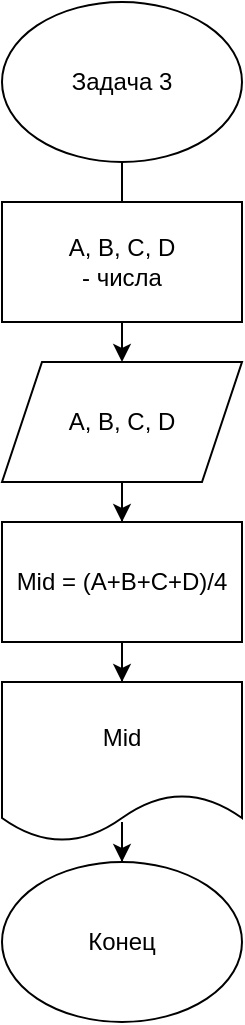 <mxfile version="20.5.1" type="device" pages="8"><diagram id="MsgnChxCQ5dXylJCQR_6" name="Страница 1"><mxGraphModel dx="1374" dy="765" grid="1" gridSize="10" guides="1" tooltips="1" connect="1" arrows="1" fold="1" page="1" pageScale="1" pageWidth="827" pageHeight="1169" math="0" shadow="0"><root><mxCell id="0"/><mxCell id="1" parent="0"/><mxCell id="5E2jA87pW8ZObp-OTfjU-9" value="" style="edgeStyle=orthogonalEdgeStyle;rounded=0;orthogonalLoop=1;jettySize=auto;html=1;" parent="1" source="5E2jA87pW8ZObp-OTfjU-3" target="5E2jA87pW8ZObp-OTfjU-5" edge="1"><mxGeometry relative="1" as="geometry"/></mxCell><mxCell id="5E2jA87pW8ZObp-OTfjU-3" value="Задача 3" style="ellipse;whiteSpace=wrap;html=1;" parent="1" vertex="1"><mxGeometry x="294" y="100" width="120" height="80" as="geometry"/></mxCell><mxCell id="5E2jA87pW8ZObp-OTfjU-4" value="A, B, C, D&lt;br&gt;- числа" style="rounded=0;whiteSpace=wrap;html=1;" parent="1" vertex="1"><mxGeometry x="294" y="200" width="120" height="60" as="geometry"/></mxCell><mxCell id="5E2jA87pW8ZObp-OTfjU-10" value="" style="edgeStyle=orthogonalEdgeStyle;rounded=0;orthogonalLoop=1;jettySize=auto;html=1;" parent="1" source="5E2jA87pW8ZObp-OTfjU-5" target="5E2jA87pW8ZObp-OTfjU-6" edge="1"><mxGeometry relative="1" as="geometry"/></mxCell><mxCell id="5E2jA87pW8ZObp-OTfjU-5" value="A, B, C, D" style="shape=parallelogram;perimeter=parallelogramPerimeter;whiteSpace=wrap;html=1;fixedSize=1;" parent="1" vertex="1"><mxGeometry x="294" y="280" width="120" height="60" as="geometry"/></mxCell><mxCell id="5E2jA87pW8ZObp-OTfjU-12" value="" style="edgeStyle=orthogonalEdgeStyle;rounded=0;orthogonalLoop=1;jettySize=auto;html=1;" parent="1" source="5E2jA87pW8ZObp-OTfjU-6" target="5E2jA87pW8ZObp-OTfjU-11" edge="1"><mxGeometry relative="1" as="geometry"/></mxCell><mxCell id="5E2jA87pW8ZObp-OTfjU-6" value="Mid = (A+B+C+D)/4" style="rounded=0;whiteSpace=wrap;html=1;" parent="1" vertex="1"><mxGeometry x="294" y="360" width="120" height="60" as="geometry"/></mxCell><mxCell id="5E2jA87pW8ZObp-OTfjU-26" value="" style="edgeStyle=orthogonalEdgeStyle;rounded=0;orthogonalLoop=1;jettySize=auto;html=1;" parent="1" source="5E2jA87pW8ZObp-OTfjU-11" target="5E2jA87pW8ZObp-OTfjU-25" edge="1"><mxGeometry relative="1" as="geometry"/></mxCell><mxCell id="5E2jA87pW8ZObp-OTfjU-11" value="Mid" style="shape=document;whiteSpace=wrap;html=1;boundedLbl=1;" parent="1" vertex="1"><mxGeometry x="294" y="440" width="120" height="80" as="geometry"/></mxCell><mxCell id="5E2jA87pW8ZObp-OTfjU-25" value="Конец" style="ellipse;whiteSpace=wrap;html=1;" parent="1" vertex="1"><mxGeometry x="294" y="530" width="120" height="80" as="geometry"/></mxCell></root></mxGraphModel></diagram><diagram id="KVzmbkotAfU1tYV6eFAp" name="Страница 2"><mxGraphModel dx="1374" dy="765" grid="1" gridSize="10" guides="1" tooltips="1" connect="1" arrows="1" fold="1" page="1" pageScale="1" pageWidth="827" pageHeight="1169" math="0" shadow="0"><root><mxCell id="0"/><mxCell id="1" parent="0"/><mxCell id="TojnYa-wF3yiAxU-JCVQ-1" value="" style="edgeStyle=orthogonalEdgeStyle;rounded=0;orthogonalLoop=1;jettySize=auto;html=1;" parent="1" source="TojnYa-wF3yiAxU-JCVQ-2" target="TojnYa-wF3yiAxU-JCVQ-5" edge="1"><mxGeometry relative="1" as="geometry"/></mxCell><mxCell id="TojnYa-wF3yiAxU-JCVQ-2" value="Задача 6" style="ellipse;whiteSpace=wrap;html=1;" parent="1" vertex="1"><mxGeometry x="280" y="80" width="120" height="80" as="geometry"/></mxCell><mxCell id="TojnYa-wF3yiAxU-JCVQ-3" value="N&lt;br&gt;Fac = 1&lt;br&gt;Index = 1" style="rounded=0;whiteSpace=wrap;html=1;" parent="1" vertex="1"><mxGeometry x="280" y="180" width="120" height="60" as="geometry"/></mxCell><mxCell id="TojnYa-wF3yiAxU-JCVQ-4" value="" style="edgeStyle=orthogonalEdgeStyle;rounded=0;orthogonalLoop=1;jettySize=auto;html=1;" parent="1" source="TojnYa-wF3yiAxU-JCVQ-5" edge="1"><mxGeometry relative="1" as="geometry"><mxPoint x="340.034" y="340" as="targetPoint"/></mxGeometry></mxCell><mxCell id="TojnYa-wF3yiAxU-JCVQ-5" value="N" style="shape=parallelogram;perimeter=parallelogramPerimeter;whiteSpace=wrap;html=1;fixedSize=1;" parent="1" vertex="1"><mxGeometry x="280" y="260" width="120" height="60" as="geometry"/></mxCell><mxCell id="TojnYa-wF3yiAxU-JCVQ-6" value="Нет" style="edgeStyle=orthogonalEdgeStyle;rounded=0;orthogonalLoop=1;jettySize=auto;html=1;" parent="1" source="TojnYa-wF3yiAxU-JCVQ-7" target="TojnYa-wF3yiAxU-JCVQ-9" edge="1"><mxGeometry relative="1" as="geometry"/></mxCell><mxCell id="9dFw8brfBTz9yMON2oyR-1" value="Да" style="edgeStyle=orthogonalEdgeStyle;rounded=0;orthogonalLoop=1;jettySize=auto;html=1;" parent="1" source="TojnYa-wF3yiAxU-JCVQ-7" target="TojnYa-wF3yiAxU-JCVQ-11" edge="1"><mxGeometry relative="1" as="geometry"/></mxCell><mxCell id="TojnYa-wF3yiAxU-JCVQ-7" value="Index &amp;lt;= N" style="rhombus;whiteSpace=wrap;html=1;fillColor=#f8cecc;strokeColor=#b85450;" parent="1" vertex="1"><mxGeometry x="300" y="340" width="80" height="80" as="geometry"/></mxCell><mxCell id="TojnYa-wF3yiAxU-JCVQ-8" value="" style="edgeStyle=orthogonalEdgeStyle;rounded=0;orthogonalLoop=1;jettySize=auto;html=1;" parent="1" source="TojnYa-wF3yiAxU-JCVQ-9" target="TojnYa-wF3yiAxU-JCVQ-10" edge="1"><mxGeometry relative="1" as="geometry"/></mxCell><mxCell id="TojnYa-wF3yiAxU-JCVQ-9" value="Fac" style="shape=document;whiteSpace=wrap;html=1;boundedLbl=1;" parent="1" vertex="1"><mxGeometry x="436" y="340" width="120" height="80" as="geometry"/></mxCell><mxCell id="TojnYa-wF3yiAxU-JCVQ-10" value="Конец" style="ellipse;whiteSpace=wrap;html=1;" parent="1" vertex="1"><mxGeometry x="596" y="340" width="120" height="80" as="geometry"/></mxCell><mxCell id="9dFw8brfBTz9yMON2oyR-3" style="edgeStyle=orthogonalEdgeStyle;rounded=0;orthogonalLoop=1;jettySize=auto;html=1;entryX=0;entryY=0.5;entryDx=0;entryDy=0;" parent="1" source="TojnYa-wF3yiAxU-JCVQ-11" target="TojnYa-wF3yiAxU-JCVQ-7" edge="1"><mxGeometry relative="1" as="geometry"><mxPoint x="250" y="380" as="targetPoint"/><Array as="points"><mxPoint x="250" y="490"/><mxPoint x="250" y="380"/></Array></mxGeometry></mxCell><mxCell id="TojnYa-wF3yiAxU-JCVQ-11" value="Fac = Fac * Index&lt;br&gt;Index = Index + 1" style="rounded=0;whiteSpace=wrap;html=1;" parent="1" vertex="1"><mxGeometry x="280" y="460" width="120" height="60" as="geometry"/></mxCell></root></mxGraphModel></diagram><diagram id="i_5yX82uuJwyScUHKM8v" name="Страница 3"><mxGraphModel dx="1374" dy="765" grid="1" gridSize="10" guides="1" tooltips="1" connect="1" arrows="1" fold="1" page="1" pageScale="1" pageWidth="827" pageHeight="1169" math="0" shadow="0"><root><mxCell id="0"/><mxCell id="1" parent="0"/><mxCell id="xg6L2pJo9_1NJ_uxMxMC-26" value="" style="edgeStyle=orthogonalEdgeStyle;rounded=0;orthogonalLoop=1;jettySize=auto;html=1;" parent="1" source="xg6L2pJo9_1NJ_uxMxMC-27" edge="1"><mxGeometry relative="1" as="geometry"><mxPoint x="210" y="110" as="targetPoint"/></mxGeometry></mxCell><mxCell id="xg6L2pJo9_1NJ_uxMxMC-27" value="Задача 1" style="ellipse;whiteSpace=wrap;html=1;" parent="1" vertex="1"><mxGeometry x="150" y="10" width="120" height="80" as="geometry"/></mxCell><mxCell id="xg6L2pJo9_1NJ_uxMxMC-32" value="" style="edgeStyle=orthogonalEdgeStyle;rounded=0;orthogonalLoop=1;jettySize=auto;html=1;" parent="1" source="xg6L2pJo9_1NJ_uxMxMC-33" edge="1"><mxGeometry relative="1" as="geometry"><mxPoint x="210" y="210" as="targetPoint"/></mxGeometry></mxCell><mxCell id="xg6L2pJo9_1NJ_uxMxMC-33" value="N = 16&lt;br&gt;A[N] - массив&lt;br&gt;i = 0&lt;br&gt;min = 0&lt;br&gt;max = 0" style="rounded=0;whiteSpace=wrap;html=1;" parent="1" vertex="1"><mxGeometry x="150" y="110" width="120" height="80" as="geometry"/></mxCell><mxCell id="xg6L2pJo9_1NJ_uxMxMC-36" value="Да" style="edgeStyle=orthogonalEdgeStyle;rounded=0;orthogonalLoop=1;jettySize=auto;html=1;" parent="1" source="xg6L2pJo9_1NJ_uxMxMC-38" target="xg6L2pJo9_1NJ_uxMxMC-40" edge="1"><mxGeometry relative="1" as="geometry"><mxPoint x="210" y="320" as="targetPoint"/></mxGeometry></mxCell><mxCell id="xg6L2pJo9_1NJ_uxMxMC-37" value="Нет" style="edgeStyle=orthogonalEdgeStyle;rounded=0;orthogonalLoop=1;jettySize=auto;html=1;" parent="1" source="xg6L2pJo9_1NJ_uxMxMC-38" edge="1"><mxGeometry x="-0.167" relative="1" as="geometry"><mxPoint x="370" y="250" as="targetPoint"/><Array as="points"><mxPoint x="300" y="250"/><mxPoint x="300" y="250"/></Array><mxPoint as="offset"/></mxGeometry></mxCell><mxCell id="xg6L2pJo9_1NJ_uxMxMC-38" value="i &amp;lt; N" style="rhombus;whiteSpace=wrap;html=1;fillColor=#f8cecc;strokeColor=#b85450;" parent="1" vertex="1"><mxGeometry x="170" y="210" width="80" height="80" as="geometry"/></mxCell><mxCell id="xg6L2pJo9_1NJ_uxMxMC-39" style="edgeStyle=orthogonalEdgeStyle;rounded=0;orthogonalLoop=1;jettySize=auto;html=1;" parent="1" source="xg6L2pJo9_1NJ_uxMxMC-40" target="xg6L2pJo9_1NJ_uxMxMC-42" edge="1"><mxGeometry relative="1" as="geometry"><mxPoint x="210" y="390.0" as="targetPoint"/></mxGeometry></mxCell><mxCell id="xg6L2pJo9_1NJ_uxMxMC-40" value="A[i]" style="shape=parallelogram;perimeter=parallelogramPerimeter;whiteSpace=wrap;html=1;fixedSize=1;" parent="1" vertex="1"><mxGeometry x="150" y="320" width="120" height="60" as="geometry"/></mxCell><mxCell id="xg6L2pJo9_1NJ_uxMxMC-41" style="edgeStyle=orthogonalEdgeStyle;rounded=0;orthogonalLoop=1;jettySize=auto;html=1;entryX=0;entryY=0.5;entryDx=0;entryDy=0;exitX=0;exitY=0.5;exitDx=0;exitDy=0;" parent="1" source="xg6L2pJo9_1NJ_uxMxMC-42" target="xg6L2pJo9_1NJ_uxMxMC-38" edge="1"><mxGeometry relative="1" as="geometry"><Array as="points"><mxPoint x="120" y="440"/><mxPoint x="120" y="250"/></Array></mxGeometry></mxCell><mxCell id="xg6L2pJo9_1NJ_uxMxMC-42" value="i += 1" style="rounded=0;whiteSpace=wrap;html=1;" parent="1" vertex="1"><mxGeometry x="150" y="410.0" width="120" height="60" as="geometry"/></mxCell><mxCell id="xg6L2pJo9_1NJ_uxMxMC-43" style="edgeStyle=orthogonalEdgeStyle;rounded=0;orthogonalLoop=1;jettySize=auto;html=1;" parent="1" source="xg6L2pJo9_1NJ_uxMxMC-44" target="xg6L2pJo9_1NJ_uxMxMC-47" edge="1"><mxGeometry relative="1" as="geometry"><mxPoint x="410" y="320" as="targetPoint"/></mxGeometry></mxCell><mxCell id="xg6L2pJo9_1NJ_uxMxMC-44" value="i = 1" style="rounded=0;whiteSpace=wrap;html=1;" parent="1" vertex="1"><mxGeometry x="350" y="220" width="120" height="60" as="geometry"/></mxCell><mxCell id="xg6L2pJo9_1NJ_uxMxMC-45" value="Да" style="edgeStyle=orthogonalEdgeStyle;rounded=0;orthogonalLoop=1;jettySize=auto;html=1;" parent="1" source="xg6L2pJo9_1NJ_uxMxMC-47" target="xg6L2pJo9_1NJ_uxMxMC-50" edge="1"><mxGeometry relative="1" as="geometry"><mxPoint x="410" y="430" as="targetPoint"/></mxGeometry></mxCell><mxCell id="xg6L2pJo9_1NJ_uxMxMC-46" value="Нет" style="edgeStyle=orthogonalEdgeStyle;rounded=0;orthogonalLoop=1;jettySize=auto;html=1;" parent="1" source="xg6L2pJo9_1NJ_uxMxMC-47" target="xg6L2pJo9_1NJ_uxMxMC-56" edge="1"><mxGeometry relative="1" as="geometry"><mxPoint x="530" y="360" as="targetPoint"/></mxGeometry></mxCell><mxCell id="xg6L2pJo9_1NJ_uxMxMC-47" value="i &amp;lt; N" style="rhombus;whiteSpace=wrap;html=1;fillColor=#f8cecc;strokeColor=#b85450;" parent="1" vertex="1"><mxGeometry x="370" y="320" width="80" height="80" as="geometry"/></mxCell><mxCell id="xg6L2pJo9_1NJ_uxMxMC-48" value="Да" style="edgeStyle=orthogonalEdgeStyle;rounded=0;orthogonalLoop=1;jettySize=auto;html=1;" parent="1" source="xg6L2pJo9_1NJ_uxMxMC-50" target="xg6L2pJo9_1NJ_uxMxMC-52" edge="1"><mxGeometry relative="1" as="geometry"><mxPoint x="410" y="540" as="targetPoint"/></mxGeometry></mxCell><mxCell id="xg6L2pJo9_1NJ_uxMxMC-61" value="Нет" style="edgeStyle=orthogonalEdgeStyle;rounded=0;orthogonalLoop=1;jettySize=auto;html=1;" parent="1" source="xg6L2pJo9_1NJ_uxMxMC-50" target="xg6L2pJo9_1NJ_uxMxMC-60" edge="1"><mxGeometry relative="1" as="geometry"/></mxCell><mxCell id="xg6L2pJo9_1NJ_uxMxMC-50" value="A[i] &amp;gt; A[max]" style="rhombus;whiteSpace=wrap;html=1;fillColor=#d5e8d4;strokeColor=#82b366;" parent="1" vertex="1"><mxGeometry x="370" y="430" width="80" height="80" as="geometry"/></mxCell><mxCell id="xg6L2pJo9_1NJ_uxMxMC-51" style="edgeStyle=orthogonalEdgeStyle;rounded=0;orthogonalLoop=1;jettySize=auto;html=1;entryX=0.5;entryY=0;entryDx=0;entryDy=0;" parent="1" source="xg6L2pJo9_1NJ_uxMxMC-52" target="xg6L2pJo9_1NJ_uxMxMC-54" edge="1"><mxGeometry relative="1" as="geometry"/></mxCell><mxCell id="xg6L2pJo9_1NJ_uxMxMC-52" value="max = i" style="rounded=0;whiteSpace=wrap;html=1;" parent="1" vertex="1"><mxGeometry x="350" y="550" width="120" height="60" as="geometry"/></mxCell><mxCell id="xg6L2pJo9_1NJ_uxMxMC-53" style="edgeStyle=orthogonalEdgeStyle;rounded=0;orthogonalLoop=1;jettySize=auto;html=1;entryX=0;entryY=0.5;entryDx=0;entryDy=0;exitX=0;exitY=0.5;exitDx=0;exitDy=0;" parent="1" source="xg6L2pJo9_1NJ_uxMxMC-54" target="xg6L2pJo9_1NJ_uxMxMC-47" edge="1"><mxGeometry relative="1" as="geometry"><mxPoint x="310" y="420" as="targetPoint"/><Array as="points"><mxPoint x="300" y="700"/><mxPoint x="300" y="360"/></Array></mxGeometry></mxCell><mxCell id="xg6L2pJo9_1NJ_uxMxMC-54" value="i += 1" style="rounded=0;whiteSpace=wrap;html=1;" parent="1" vertex="1"><mxGeometry x="350" y="670" width="120" height="60" as="geometry"/></mxCell><mxCell id="xg6L2pJo9_1NJ_uxMxMC-55" style="edgeStyle=orthogonalEdgeStyle;rounded=0;orthogonalLoop=1;jettySize=auto;html=1;" parent="1" source="xg6L2pJo9_1NJ_uxMxMC-56" target="xg6L2pJo9_1NJ_uxMxMC-57" edge="1"><mxGeometry relative="1" as="geometry"><mxPoint x="750" y="450" as="targetPoint"/></mxGeometry></mxCell><mxCell id="xg6L2pJo9_1NJ_uxMxMC-56" value="min&lt;br&gt;max" style="shape=document;whiteSpace=wrap;html=1;boundedLbl=1;" parent="1" vertex="1"><mxGeometry x="500" y="320" width="120" height="80" as="geometry"/></mxCell><mxCell id="xg6L2pJo9_1NJ_uxMxMC-57" value="Конец" style="ellipse;whiteSpace=wrap;html=1;" parent="1" vertex="1"><mxGeometry x="660" y="320" width="120" height="80" as="geometry"/></mxCell><mxCell id="xg6L2pJo9_1NJ_uxMxMC-63" style="edgeStyle=orthogonalEdgeStyle;rounded=0;orthogonalLoop=1;jettySize=auto;html=1;entryX=1;entryY=0.5;entryDx=0;entryDy=0;" parent="1" source="xg6L2pJo9_1NJ_uxMxMC-58" target="xg6L2pJo9_1NJ_uxMxMC-54" edge="1"><mxGeometry relative="1" as="geometry"><mxPoint x="560" y="690" as="targetPoint"/><Array as="points"><mxPoint x="560" y="700"/></Array></mxGeometry></mxCell><mxCell id="xg6L2pJo9_1NJ_uxMxMC-58" value="min = i" style="rounded=0;whiteSpace=wrap;html=1;" parent="1" vertex="1"><mxGeometry x="500" y="550" width="120" height="60" as="geometry"/></mxCell><mxCell id="xg6L2pJo9_1NJ_uxMxMC-62" value="Да" style="edgeStyle=orthogonalEdgeStyle;rounded=0;orthogonalLoop=1;jettySize=auto;html=1;" parent="1" source="xg6L2pJo9_1NJ_uxMxMC-60" target="xg6L2pJo9_1NJ_uxMxMC-58" edge="1"><mxGeometry relative="1" as="geometry"/></mxCell><mxCell id="xg6L2pJo9_1NJ_uxMxMC-64" value="Нет" style="edgeStyle=orthogonalEdgeStyle;rounded=0;orthogonalLoop=1;jettySize=auto;html=1;entryX=0.5;entryY=1;entryDx=0;entryDy=0;" parent="1" source="xg6L2pJo9_1NJ_uxMxMC-60" target="xg6L2pJo9_1NJ_uxMxMC-54" edge="1"><mxGeometry x="-0.292" relative="1" as="geometry"><mxPoint x="470" y="700" as="targetPoint"/><Array as="points"><mxPoint x="660" y="470"/><mxPoint x="660" y="760"/><mxPoint x="410" y="760"/></Array><mxPoint as="offset"/></mxGeometry></mxCell><mxCell id="xg6L2pJo9_1NJ_uxMxMC-60" value="A[i] &amp;lt; A[min]" style="rhombus;whiteSpace=wrap;html=1;fillColor=#d5e8d4;strokeColor=#82b366;" parent="1" vertex="1"><mxGeometry x="520" y="430" width="80" height="80" as="geometry"/></mxCell></root></mxGraphModel></diagram><diagram id="1Opb8QHlubrZOCQ7ovHO" name="Страница 4"><mxGraphModel dx="1374" dy="765" grid="1" gridSize="10" guides="1" tooltips="1" connect="1" arrows="1" fold="1" page="1" pageScale="1" pageWidth="827" pageHeight="1169" math="0" shadow="0"><root><mxCell id="0"/><mxCell id="1" parent="0"/><mxCell id="tgNtVUQfuHR-MzpYcmw9-6" value="Да" style="edgeStyle=orthogonalEdgeStyle;rounded=0;orthogonalLoop=1;jettySize=auto;html=1;" parent="1" source="tgNtVUQfuHR-MzpYcmw9-4" target="tgNtVUQfuHR-MzpYcmw9-5" edge="1"><mxGeometry relative="1" as="geometry"/></mxCell><mxCell id="tgNtVUQfuHR-MzpYcmw9-9" value="" style="edgeStyle=orthogonalEdgeStyle;rounded=0;orthogonalLoop=1;jettySize=auto;html=1;" parent="1" source="tgNtVUQfuHR-MzpYcmw9-4" target="tgNtVUQfuHR-MzpYcmw9-8" edge="1"><mxGeometry relative="1" as="geometry"/></mxCell><mxCell id="tgNtVUQfuHR-MzpYcmw9-4" value="i &amp;lt; N / 2" style="rhombus;whiteSpace=wrap;html=1;fillColor=#f8cecc;strokeColor=#b85450;" parent="1" vertex="1"><mxGeometry x="380" y="340" width="80" height="80" as="geometry"/></mxCell><mxCell id="tgNtVUQfuHR-MzpYcmw9-7" style="edgeStyle=orthogonalEdgeStyle;rounded=0;orthogonalLoop=1;jettySize=auto;html=1;entryX=0;entryY=0.5;entryDx=0;entryDy=0;" parent="1" source="tgNtVUQfuHR-MzpYcmw9-5" target="tgNtVUQfuHR-MzpYcmw9-4" edge="1"><mxGeometry relative="1" as="geometry"><Array as="points"><mxPoint x="340" y="510"/><mxPoint x="340" y="380"/></Array></mxGeometry></mxCell><mxCell id="tgNtVUQfuHR-MzpYcmw9-5" value="temp = a[i]&lt;br&gt;a[i] = a[n-i-1]&lt;br&gt;a[n-i-1] = temp&lt;br&gt;i += 1" style="rounded=0;whiteSpace=wrap;html=1;" parent="1" vertex="1"><mxGeometry x="360" y="480.0" width="120" height="60" as="geometry"/></mxCell><mxCell id="tgNtVUQfuHR-MzpYcmw9-10" style="edgeStyle=orthogonalEdgeStyle;rounded=0;orthogonalLoop=1;jettySize=auto;html=1;exitX=0.5;exitY=0.875;exitDx=0;exitDy=0;exitPerimeter=0;" parent="1" source="tgNtVUQfuHR-MzpYcmw9-8" edge="1"><mxGeometry relative="1" as="geometry"><mxPoint x="560" y="460" as="targetPoint"/></mxGeometry></mxCell><mxCell id="tgNtVUQfuHR-MzpYcmw9-8" value="a" style="shape=document;whiteSpace=wrap;html=1;boundedLbl=1;" parent="1" vertex="1"><mxGeometry x="500" y="340" width="120" height="80" as="geometry"/></mxCell><mxCell id="tgNtVUQfuHR-MzpYcmw9-11" value="Конец" style="ellipse;whiteSpace=wrap;html=1;" parent="1" vertex="1"><mxGeometry x="500" y="460" width="120" height="80" as="geometry"/></mxCell><mxCell id="tgNtVUQfuHR-MzpYcmw9-13" value="" style="edgeStyle=orthogonalEdgeStyle;rounded=0;orthogonalLoop=1;jettySize=auto;html=1;" parent="1" source="tgNtVUQfuHR-MzpYcmw9-12" target="tgNtVUQfuHR-MzpYcmw9-4" edge="1"><mxGeometry relative="1" as="geometry"/></mxCell><mxCell id="tgNtVUQfuHR-MzpYcmw9-12" value="i = 0" style="rounded=0;whiteSpace=wrap;html=1;" parent="1" vertex="1"><mxGeometry x="360" y="240.0" width="120" height="60" as="geometry"/></mxCell><mxCell id="MLf_1bY3aN_KuovvjcyR-1" value="" style="edgeStyle=orthogonalEdgeStyle;rounded=0;orthogonalLoop=1;jettySize=auto;html=1;" parent="1" source="MLf_1bY3aN_KuovvjcyR-2" edge="1"><mxGeometry relative="1" as="geometry"><mxPoint x="230" y="130" as="targetPoint"/></mxGeometry></mxCell><mxCell id="MLf_1bY3aN_KuovvjcyR-2" value="Задача 2" style="ellipse;whiteSpace=wrap;html=1;" parent="1" vertex="1"><mxGeometry x="170" y="30" width="120" height="80" as="geometry"/></mxCell><mxCell id="MLf_1bY3aN_KuovvjcyR-3" value="" style="edgeStyle=orthogonalEdgeStyle;rounded=0;orthogonalLoop=1;jettySize=auto;html=1;" parent="1" source="MLf_1bY3aN_KuovvjcyR-4" edge="1"><mxGeometry relative="1" as="geometry"><mxPoint x="230" y="230" as="targetPoint"/></mxGeometry></mxCell><mxCell id="MLf_1bY3aN_KuovvjcyR-4" value="N = 17&lt;br&gt;a[N] - массив&lt;br&gt;i = 0" style="rounded=0;whiteSpace=wrap;html=1;" parent="1" vertex="1"><mxGeometry x="170" y="130" width="120" height="80" as="geometry"/></mxCell><mxCell id="MLf_1bY3aN_KuovvjcyR-5" value="Да" style="edgeStyle=orthogonalEdgeStyle;rounded=0;orthogonalLoop=1;jettySize=auto;html=1;" parent="1" source="MLf_1bY3aN_KuovvjcyR-6" target="MLf_1bY3aN_KuovvjcyR-8" edge="1"><mxGeometry relative="1" as="geometry"><mxPoint x="230" y="340" as="targetPoint"/></mxGeometry></mxCell><mxCell id="MLf_1bY3aN_KuovvjcyR-11" value="Нет" style="edgeStyle=orthogonalEdgeStyle;rounded=0;orthogonalLoop=1;jettySize=auto;html=1;entryX=0;entryY=0.5;entryDx=0;entryDy=0;" parent="1" source="MLf_1bY3aN_KuovvjcyR-6" target="tgNtVUQfuHR-MzpYcmw9-12" edge="1"><mxGeometry relative="1" as="geometry"/></mxCell><mxCell id="MLf_1bY3aN_KuovvjcyR-6" value="i &amp;lt; N" style="rhombus;whiteSpace=wrap;html=1;fillColor=#f8cecc;strokeColor=#b85450;" parent="1" vertex="1"><mxGeometry x="190" y="230" width="80" height="80" as="geometry"/></mxCell><mxCell id="MLf_1bY3aN_KuovvjcyR-7" style="edgeStyle=orthogonalEdgeStyle;rounded=0;orthogonalLoop=1;jettySize=auto;html=1;" parent="1" source="MLf_1bY3aN_KuovvjcyR-8" target="MLf_1bY3aN_KuovvjcyR-10" edge="1"><mxGeometry relative="1" as="geometry"><mxPoint x="230" y="410.0" as="targetPoint"/></mxGeometry></mxCell><mxCell id="MLf_1bY3aN_KuovvjcyR-8" value="a[i]" style="shape=parallelogram;perimeter=parallelogramPerimeter;whiteSpace=wrap;html=1;fixedSize=1;" parent="1" vertex="1"><mxGeometry x="170" y="340" width="120" height="60" as="geometry"/></mxCell><mxCell id="MLf_1bY3aN_KuovvjcyR-9" style="edgeStyle=orthogonalEdgeStyle;rounded=0;orthogonalLoop=1;jettySize=auto;html=1;entryX=0;entryY=0.5;entryDx=0;entryDy=0;exitX=0;exitY=0.5;exitDx=0;exitDy=0;" parent="1" source="MLf_1bY3aN_KuovvjcyR-10" target="MLf_1bY3aN_KuovvjcyR-6" edge="1"><mxGeometry relative="1" as="geometry"><Array as="points"><mxPoint x="140" y="460"/><mxPoint x="140" y="270"/></Array></mxGeometry></mxCell><mxCell id="MLf_1bY3aN_KuovvjcyR-10" value="i += 1" style="rounded=0;whiteSpace=wrap;html=1;" parent="1" vertex="1"><mxGeometry x="170" y="430.0" width="120" height="60" as="geometry"/></mxCell></root></mxGraphModel></diagram><diagram id="02itC7pn9p2SUMadD8Q9" name="Страница 5"><mxGraphModel dx="1374" dy="765" grid="1" gridSize="10" guides="1" tooltips="1" connect="1" arrows="1" fold="1" page="1" pageScale="1" pageWidth="827" pageHeight="1169" math="0" shadow="0"><root><mxCell id="0"/><mxCell id="1" parent="0"/><mxCell id="E0fYleTiPeWe7jxStlgH-1" value="Да" style="edgeStyle=orthogonalEdgeStyle;rounded=0;orthogonalLoop=1;jettySize=auto;html=1;" parent="1" source="E0fYleTiPeWe7jxStlgH-3" edge="1"><mxGeometry relative="1" as="geometry"><mxPoint x="230" y="480" as="targetPoint"/></mxGeometry></mxCell><mxCell id="E0fYleTiPeWe7jxStlgH-2" value="Нет" style="edgeStyle=orthogonalEdgeStyle;rounded=0;orthogonalLoop=1;jettySize=auto;html=1;" parent="1" source="E0fYleTiPeWe7jxStlgH-3" edge="1"><mxGeometry relative="1" as="geometry"><mxPoint x="340" y="380" as="targetPoint"/></mxGeometry></mxCell><mxCell id="E0fYleTiPeWe7jxStlgH-3" value="i &amp;lt; N" style="rhombus;whiteSpace=wrap;html=1;fillColor=#f8cecc;strokeColor=#b85450;" parent="1" vertex="1"><mxGeometry x="190" y="340" width="80" height="80" as="geometry"/></mxCell><mxCell id="E0fYleTiPeWe7jxStlgH-9" value="" style="edgeStyle=orthogonalEdgeStyle;rounded=0;orthogonalLoop=1;jettySize=auto;html=1;" parent="1" source="E0fYleTiPeWe7jxStlgH-10" target="E0fYleTiPeWe7jxStlgH-3" edge="1"><mxGeometry relative="1" as="geometry"/></mxCell><mxCell id="E0fYleTiPeWe7jxStlgH-10" value="pos_min = 0&lt;br&gt;pos_max = 0&lt;br&gt;i = 0" style="rounded=0;whiteSpace=wrap;html=1;" parent="1" vertex="1"><mxGeometry x="170" y="240.0" width="120" height="60" as="geometry"/></mxCell><mxCell id="E0fYleTiPeWe7jxStlgH-11" value="" style="edgeStyle=orthogonalEdgeStyle;rounded=0;orthogonalLoop=1;jettySize=auto;html=1;" parent="1" source="E0fYleTiPeWe7jxStlgH-12" target="E0fYleTiPeWe7jxStlgH-10" edge="1"><mxGeometry relative="1" as="geometry"/></mxCell><mxCell id="E0fYleTiPeWe7jxStlgH-12" value="N&lt;br&gt;a[N]" style="shape=parallelogram;perimeter=parallelogramPerimeter;whiteSpace=wrap;html=1;fixedSize=1;" parent="1" vertex="1"><mxGeometry x="170" y="150" width="120" height="60" as="geometry"/></mxCell><mxCell id="E0fYleTiPeWe7jxStlgH-13" value="" style="edgeStyle=orthogonalEdgeStyle;rounded=0;orthogonalLoop=1;jettySize=auto;html=1;" parent="1" source="E0fYleTiPeWe7jxStlgH-14" target="E0fYleTiPeWe7jxStlgH-12" edge="1"><mxGeometry relative="1" as="geometry"/></mxCell><mxCell id="E0fYleTiPeWe7jxStlgH-14" value="Задача 3" style="ellipse;whiteSpace=wrap;html=1;" parent="1" vertex="1"><mxGeometry x="170" y="40" width="120" height="80" as="geometry"/></mxCell><mxCell id="E0fYleTiPeWe7jxStlgH-20" value="Да" style="edgeStyle=orthogonalEdgeStyle;rounded=0;orthogonalLoop=1;jettySize=auto;html=1;" parent="1" source="E0fYleTiPeWe7jxStlgH-15" target="E0fYleTiPeWe7jxStlgH-16" edge="1"><mxGeometry relative="1" as="geometry"/></mxCell><mxCell id="E0fYleTiPeWe7jxStlgH-22" value="Нет" style="edgeStyle=orthogonalEdgeStyle;rounded=0;orthogonalLoop=1;jettySize=auto;html=1;" parent="1" source="E0fYleTiPeWe7jxStlgH-15" target="E0fYleTiPeWe7jxStlgH-21" edge="1"><mxGeometry relative="1" as="geometry"/></mxCell><mxCell id="E0fYleTiPeWe7jxStlgH-15" value="a[i] &amp;lt; a[pos_min]" style="rhombus;whiteSpace=wrap;html=1;fillColor=#d5e8d4;strokeColor=#82b366;" parent="1" vertex="1"><mxGeometry x="168.75" y="480" width="122.5" height="80" as="geometry"/></mxCell><mxCell id="E0fYleTiPeWe7jxStlgH-19" value="" style="edgeStyle=orthogonalEdgeStyle;rounded=0;orthogonalLoop=1;jettySize=auto;html=1;" parent="1" source="E0fYleTiPeWe7jxStlgH-16" target="E0fYleTiPeWe7jxStlgH-17" edge="1"><mxGeometry relative="1" as="geometry"/></mxCell><mxCell id="E0fYleTiPeWe7jxStlgH-16" value="pos_min = i" style="rounded=0;whiteSpace=wrap;html=1;" parent="1" vertex="1"><mxGeometry x="170" y="600.0" width="120" height="60" as="geometry"/></mxCell><mxCell id="E0fYleTiPeWe7jxStlgH-18" style="edgeStyle=orthogonalEdgeStyle;rounded=0;orthogonalLoop=1;jettySize=auto;html=1;entryX=0;entryY=0.5;entryDx=0;entryDy=0;" parent="1" source="E0fYleTiPeWe7jxStlgH-17" target="E0fYleTiPeWe7jxStlgH-3" edge="1"><mxGeometry relative="1" as="geometry"><Array as="points"><mxPoint x="100" y="710"/><mxPoint x="100" y="380"/></Array></mxGeometry></mxCell><mxCell id="E0fYleTiPeWe7jxStlgH-17" value="i += 1" style="rounded=0;whiteSpace=wrap;html=1;" parent="1" vertex="1"><mxGeometry x="170" y="680.0" width="120" height="60" as="geometry"/></mxCell><mxCell id="E0fYleTiPeWe7jxStlgH-24" value="Да" style="edgeStyle=orthogonalEdgeStyle;rounded=0;orthogonalLoop=1;jettySize=auto;html=1;" parent="1" source="E0fYleTiPeWe7jxStlgH-21" target="E0fYleTiPeWe7jxStlgH-23" edge="1"><mxGeometry relative="1" as="geometry"/></mxCell><mxCell id="E0fYleTiPeWe7jxStlgH-32" value="Нет" style="edgeStyle=orthogonalEdgeStyle;rounded=0;orthogonalLoop=1;jettySize=auto;html=1;entryX=0.5;entryY=1;entryDx=0;entryDy=0;" parent="1" source="E0fYleTiPeWe7jxStlgH-21" target="E0fYleTiPeWe7jxStlgH-17" edge="1"><mxGeometry relative="1" as="geometry"><Array as="points"><mxPoint x="520" y="520"/><mxPoint x="520" y="770"/><mxPoint x="230" y="770"/></Array></mxGeometry></mxCell><mxCell id="E0fYleTiPeWe7jxStlgH-21" value="a[i] &amp;gt; a[pos_max]" style="rhombus;whiteSpace=wrap;html=1;fillColor=#d5e8d4;strokeColor=#82b366;" parent="1" vertex="1"><mxGeometry x="374" y="480" width="116" height="80" as="geometry"/></mxCell><mxCell id="E0fYleTiPeWe7jxStlgH-25" style="edgeStyle=orthogonalEdgeStyle;rounded=0;orthogonalLoop=1;jettySize=auto;html=1;entryX=1;entryY=0.5;entryDx=0;entryDy=0;" parent="1" source="E0fYleTiPeWe7jxStlgH-23" target="E0fYleTiPeWe7jxStlgH-17" edge="1"><mxGeometry relative="1" as="geometry"><mxPoint x="290" y="700" as="targetPoint"/><Array as="points"><mxPoint x="432" y="710"/></Array></mxGeometry></mxCell><mxCell id="E0fYleTiPeWe7jxStlgH-23" value="pos_max = i" style="rounded=0;whiteSpace=wrap;html=1;" parent="1" vertex="1"><mxGeometry x="372" y="610.0" width="120" height="60" as="geometry"/></mxCell><mxCell id="E0fYleTiPeWe7jxStlgH-28" value="" style="edgeStyle=orthogonalEdgeStyle;rounded=0;orthogonalLoop=1;jettySize=auto;html=1;" parent="1" source="E0fYleTiPeWe7jxStlgH-26" target="E0fYleTiPeWe7jxStlgH-27" edge="1"><mxGeometry relative="1" as="geometry"/></mxCell><mxCell id="E0fYleTiPeWe7jxStlgH-26" value="pos_min, a[pos_min]&lt;br&gt;pos_max, a[pos_min]" style="shape=document;whiteSpace=wrap;html=1;boundedLbl=1;" parent="1" vertex="1"><mxGeometry x="340" y="340" width="120" height="80" as="geometry"/></mxCell><mxCell id="E0fYleTiPeWe7jxStlgH-30" value="Да" style="edgeStyle=orthogonalEdgeStyle;rounded=0;orthogonalLoop=1;jettySize=auto;html=1;" parent="1" source="E0fYleTiPeWe7jxStlgH-27" target="E0fYleTiPeWe7jxStlgH-29" edge="1"><mxGeometry relative="1" as="geometry"/></mxCell><mxCell id="orBo3cBpR9K2z-Klt3_w-4" value="Нет" style="edgeStyle=orthogonalEdgeStyle;rounded=0;orthogonalLoop=1;jettySize=auto;html=1;entryX=0.5;entryY=0;entryDx=0;entryDy=0;" parent="1" source="E0fYleTiPeWe7jxStlgH-27" target="E0fYleTiPeWe7jxStlgH-31" edge="1"><mxGeometry relative="1" as="geometry"/></mxCell><mxCell id="E0fYleTiPeWe7jxStlgH-27" value="pos_min &amp;lt; pos_max" style="rhombus;whiteSpace=wrap;html=1;fillColor=#d5e8d4;strokeColor=#82b366;" parent="1" vertex="1"><mxGeometry x="550" y="340" width="122.5" height="80" as="geometry"/></mxCell><mxCell id="orBo3cBpR9K2z-Klt3_w-2" value="" style="edgeStyle=orthogonalEdgeStyle;rounded=0;orthogonalLoop=1;jettySize=auto;html=1;" parent="1" source="E0fYleTiPeWe7jxStlgH-29" target="orBo3cBpR9K2z-Klt3_w-1" edge="1"><mxGeometry relative="1" as="geometry"/></mxCell><mxCell id="E0fYleTiPeWe7jxStlgH-29" value="i = pos_min&lt;br&gt;sum = 0" style="rounded=0;whiteSpace=wrap;html=1;" parent="1" vertex="1"><mxGeometry x="551.25" y="450.0" width="120" height="60" as="geometry"/></mxCell><mxCell id="orBo3cBpR9K2z-Klt3_w-3" style="edgeStyle=orthogonalEdgeStyle;rounded=0;orthogonalLoop=1;jettySize=auto;html=1;entryX=1;entryY=0.5;entryDx=0;entryDy=0;" parent="1" source="E0fYleTiPeWe7jxStlgH-31" target="E0fYleTiPeWe7jxStlgH-29" edge="1"><mxGeometry relative="1" as="geometry"/></mxCell><mxCell id="E0fYleTiPeWe7jxStlgH-31" value="temp = pos_min&lt;br&gt;pos_min = pos_max&lt;br&gt;pos_max = temp" style="rounded=0;whiteSpace=wrap;html=1;" parent="1" vertex="1"><mxGeometry x="700" y="450.0" width="120" height="60" as="geometry"/></mxCell><mxCell id="orBo3cBpR9K2z-Klt3_w-7" value="Да" style="edgeStyle=orthogonalEdgeStyle;rounded=0;orthogonalLoop=1;jettySize=auto;html=1;" parent="1" source="orBo3cBpR9K2z-Klt3_w-1" target="orBo3cBpR9K2z-Klt3_w-5" edge="1"><mxGeometry relative="1" as="geometry"/></mxCell><mxCell id="orBo3cBpR9K2z-Klt3_w-10" value="" style="edgeStyle=orthogonalEdgeStyle;rounded=0;orthogonalLoop=1;jettySize=auto;html=1;" parent="1" source="orBo3cBpR9K2z-Klt3_w-1" target="orBo3cBpR9K2z-Klt3_w-9" edge="1"><mxGeometry relative="1" as="geometry"/></mxCell><mxCell id="orBo3cBpR9K2z-Klt3_w-1" value="i &amp;lt;= pos_min" style="rhombus;whiteSpace=wrap;html=1;fillColor=#f8cecc;strokeColor=#b85450;" parent="1" vertex="1"><mxGeometry x="570" y="540" width="81.25" height="80" as="geometry"/></mxCell><mxCell id="orBo3cBpR9K2z-Klt3_w-8" style="edgeStyle=orthogonalEdgeStyle;rounded=0;orthogonalLoop=1;jettySize=auto;html=1;entryX=0;entryY=0.5;entryDx=0;entryDy=0;" parent="1" source="orBo3cBpR9K2z-Klt3_w-5" target="orBo3cBpR9K2z-Klt3_w-1" edge="1"><mxGeometry relative="1" as="geometry"><Array as="points"><mxPoint x="540" y="678"/><mxPoint x="540" y="580"/></Array></mxGeometry></mxCell><mxCell id="orBo3cBpR9K2z-Klt3_w-5" value="sum += a[i]&lt;br&gt;i += 1" style="rounded=0;whiteSpace=wrap;html=1;" parent="1" vertex="1"><mxGeometry x="555.63" y="650" width="110" height="55" as="geometry"/></mxCell><mxCell id="orBo3cBpR9K2z-Klt3_w-12" value="" style="edgeStyle=orthogonalEdgeStyle;rounded=0;orthogonalLoop=1;jettySize=auto;html=1;exitX=0.501;exitY=0.867;exitDx=0;exitDy=0;exitPerimeter=0;" parent="1" source="orBo3cBpR9K2z-Klt3_w-9" target="orBo3cBpR9K2z-Klt3_w-11" edge="1"><mxGeometry relative="1" as="geometry"/></mxCell><mxCell id="orBo3cBpR9K2z-Klt3_w-9" value="sum" style="shape=document;whiteSpace=wrap;html=1;boundedLbl=1;" parent="1" vertex="1"><mxGeometry x="680" y="540" width="120" height="80" as="geometry"/></mxCell><mxCell id="orBo3cBpR9K2z-Klt3_w-11" value="Конец" style="ellipse;whiteSpace=wrap;html=1;" parent="1" vertex="1"><mxGeometry x="680" y="645" width="120" height="80" as="geometry"/></mxCell></root></mxGraphModel></diagram><diagram id="cWzmts-XVAKUEZ_3hHWa" name="Страница 6"><mxGraphModel dx="1374" dy="765" grid="1" gridSize="10" guides="1" tooltips="1" connect="1" arrows="1" fold="1" page="1" pageScale="1" pageWidth="827" pageHeight="1169" math="0" shadow="0"><root><mxCell id="0"/><mxCell id="1" parent="0"/><mxCell id="Gy5lLkWKmhA583C--XV3-1" value="Да" style="edgeStyle=orthogonalEdgeStyle;rounded=0;orthogonalLoop=1;jettySize=auto;html=1;" parent="1" source="Gy5lLkWKmhA583C--XV3-3" target="Gy5lLkWKmhA583C--XV3-5" edge="1"><mxGeometry relative="1" as="geometry"/></mxCell><mxCell id="apdaEcpqXg_IrnAOfDcD-2" value="Нет" style="edgeStyle=orthogonalEdgeStyle;rounded=0;orthogonalLoop=1;jettySize=auto;html=1;" parent="1" source="Gy5lLkWKmhA583C--XV3-3" target="apdaEcpqXg_IrnAOfDcD-1" edge="1"><mxGeometry relative="1" as="geometry"/></mxCell><mxCell id="Gy5lLkWKmhA583C--XV3-3" value="i &amp;lt; N" style="rhombus;whiteSpace=wrap;html=1;fillColor=#f8cecc;strokeColor=#b85450;" parent="1" vertex="1"><mxGeometry x="210" y="320" width="80" height="80" as="geometry"/></mxCell><mxCell id="Gy5lLkWKmhA583C--XV3-4" style="edgeStyle=orthogonalEdgeStyle;rounded=0;orthogonalLoop=1;jettySize=auto;html=1;entryX=0;entryY=0.5;entryDx=0;entryDy=0;" parent="1" source="Gy5lLkWKmhA583C--XV3-5" target="Gy5lLkWKmhA583C--XV3-3" edge="1"><mxGeometry relative="1" as="geometry"><Array as="points"><mxPoint x="170" y="490"/><mxPoint x="170" y="360"/></Array></mxGeometry></mxCell><mxCell id="Gy5lLkWKmhA583C--XV3-5" value="sum += a[i]&lt;br&gt;i += 1" style="rounded=0;whiteSpace=wrap;html=1;" parent="1" vertex="1"><mxGeometry x="190" y="460.0" width="120" height="60" as="geometry"/></mxCell><mxCell id="Gy5lLkWKmhA583C--XV3-6" style="edgeStyle=orthogonalEdgeStyle;rounded=0;orthogonalLoop=1;jettySize=auto;html=1;exitX=0.5;exitY=0.875;exitDx=0;exitDy=0;exitPerimeter=0;" parent="1" source="Gy5lLkWKmhA583C--XV3-7" edge="1"><mxGeometry relative="1" as="geometry"><mxPoint x="560" y="440" as="targetPoint"/></mxGeometry></mxCell><mxCell id="Gy5lLkWKmhA583C--XV3-7" value="avg" style="shape=document;whiteSpace=wrap;html=1;boundedLbl=1;" parent="1" vertex="1"><mxGeometry x="500" y="320" width="120" height="80" as="geometry"/></mxCell><mxCell id="Gy5lLkWKmhA583C--XV3-8" value="Конец" style="ellipse;whiteSpace=wrap;html=1;" parent="1" vertex="1"><mxGeometry x="500" y="440" width="120" height="80" as="geometry"/></mxCell><mxCell id="Gy5lLkWKmhA583C--XV3-9" value="" style="edgeStyle=orthogonalEdgeStyle;rounded=0;orthogonalLoop=1;jettySize=auto;html=1;" parent="1" source="Gy5lLkWKmhA583C--XV3-10" target="Gy5lLkWKmhA583C--XV3-3" edge="1"><mxGeometry relative="1" as="geometry"/></mxCell><mxCell id="Gy5lLkWKmhA583C--XV3-10" value="i = 0&lt;br&gt;sum = 0" style="rounded=0;whiteSpace=wrap;html=1;" parent="1" vertex="1"><mxGeometry x="190" y="220.0" width="120" height="60" as="geometry"/></mxCell><mxCell id="Gy5lLkWKmhA583C--XV3-11" value="" style="edgeStyle=orthogonalEdgeStyle;rounded=0;orthogonalLoop=1;jettySize=auto;html=1;" parent="1" source="Gy5lLkWKmhA583C--XV3-12" target="Gy5lLkWKmhA583C--XV3-10" edge="1"><mxGeometry relative="1" as="geometry"/></mxCell><mxCell id="Gy5lLkWKmhA583C--XV3-12" value="N&lt;br&gt;a[N]" style="shape=parallelogram;perimeter=parallelogramPerimeter;whiteSpace=wrap;html=1;fixedSize=1;" parent="1" vertex="1"><mxGeometry x="190" y="130" width="120" height="60" as="geometry"/></mxCell><mxCell id="Gy5lLkWKmhA583C--XV3-13" value="" style="edgeStyle=orthogonalEdgeStyle;rounded=0;orthogonalLoop=1;jettySize=auto;html=1;" parent="1" source="Gy5lLkWKmhA583C--XV3-14" target="Gy5lLkWKmhA583C--XV3-12" edge="1"><mxGeometry relative="1" as="geometry"/></mxCell><mxCell id="Gy5lLkWKmhA583C--XV3-14" value="Задача 4" style="ellipse;whiteSpace=wrap;html=1;" parent="1" vertex="1"><mxGeometry x="190" y="20" width="120" height="80" as="geometry"/></mxCell><mxCell id="apdaEcpqXg_IrnAOfDcD-4" value="" style="edgeStyle=orthogonalEdgeStyle;rounded=0;orthogonalLoop=1;jettySize=auto;html=1;" parent="1" source="apdaEcpqXg_IrnAOfDcD-1" target="Gy5lLkWKmhA583C--XV3-7" edge="1"><mxGeometry relative="1" as="geometry"/></mxCell><mxCell id="apdaEcpqXg_IrnAOfDcD-1" value="avg =&amp;nbsp; sum / N" style="rounded=0;whiteSpace=wrap;html=1;" parent="1" vertex="1"><mxGeometry x="340" y="330.0" width="120" height="60" as="geometry"/></mxCell></root></mxGraphModel></diagram><diagram id="EmzS6lwdYosekP1_g-pb" name="Страница 7"><mxGraphModel dx="1374" dy="765" grid="1" gridSize="10" guides="1" tooltips="1" connect="1" arrows="1" fold="1" page="1" pageScale="1" pageWidth="827" pageHeight="1169" math="0" shadow="0"><root><mxCell id="0"/><mxCell id="1" parent="0"/><mxCell id="RwLk03I3FvZ8_jYI664h-1" value="Да" style="edgeStyle=orthogonalEdgeStyle;rounded=0;orthogonalLoop=1;jettySize=auto;html=1;exitX=0.5;exitY=1;exitDx=0;exitDy=0;" parent="1" source="RwLk03I3FvZ8_jYI664h-3" edge="1"><mxGeometry relative="1" as="geometry"><mxPoint x="250" y="380" as="sourcePoint"/><mxPoint x="250" y="440" as="targetPoint"/></mxGeometry></mxCell><mxCell id="RwLk03I3FvZ8_jYI664h-2" value="Нет" style="edgeStyle=orthogonalEdgeStyle;rounded=0;orthogonalLoop=1;jettySize=auto;html=1;" parent="1" source="RwLk03I3FvZ8_jYI664h-3" edge="1"><mxGeometry relative="1" as="geometry"><mxPoint x="390" y="360" as="targetPoint"/></mxGeometry></mxCell><mxCell id="RwLk03I3FvZ8_jYI664h-3" value="i &amp;lt; N" style="rhombus;whiteSpace=wrap;html=1;fillColor=#f8cecc;strokeColor=#b85450;" parent="1" vertex="1"><mxGeometry x="210" y="320" width="80" height="80" as="geometry"/></mxCell><mxCell id="FGLMXFOEvxWVx8DqT7F0-15" value="" style="edgeStyle=orthogonalEdgeStyle;rounded=0;orthogonalLoop=1;jettySize=auto;html=1;" parent="1" source="RwLk03I3FvZ8_jYI664h-7" target="RwLk03I3FvZ8_jYI664h-8" edge="1"><mxGeometry relative="1" as="geometry"/></mxCell><mxCell id="RwLk03I3FvZ8_jYI664h-7" value="count_max" style="shape=document;whiteSpace=wrap;html=1;boundedLbl=1;" parent="1" vertex="1"><mxGeometry x="390" y="320" width="120" height="80" as="geometry"/></mxCell><mxCell id="RwLk03I3FvZ8_jYI664h-8" value="Конец" style="ellipse;whiteSpace=wrap;html=1;" parent="1" vertex="1"><mxGeometry x="550" y="320" width="120" height="80" as="geometry"/></mxCell><mxCell id="RwLk03I3FvZ8_jYI664h-9" value="" style="edgeStyle=orthogonalEdgeStyle;rounded=0;orthogonalLoop=1;jettySize=auto;html=1;" parent="1" source="RwLk03I3FvZ8_jYI664h-10" target="RwLk03I3FvZ8_jYI664h-3" edge="1"><mxGeometry relative="1" as="geometry"/></mxCell><mxCell id="RwLk03I3FvZ8_jYI664h-10" value="i = 0&lt;br&gt;max = num[i]&lt;br&gt;count_max = 0" style="rounded=0;whiteSpace=wrap;html=1;" parent="1" vertex="1"><mxGeometry x="170" y="240" width="160" height="60" as="geometry"/></mxCell><mxCell id="RwLk03I3FvZ8_jYI664h-11" value="" style="edgeStyle=orthogonalEdgeStyle;rounded=0;orthogonalLoop=1;jettySize=auto;html=1;" parent="1" source="RwLk03I3FvZ8_jYI664h-12" target="RwLk03I3FvZ8_jYI664h-10" edge="1"><mxGeometry relative="1" as="geometry"/></mxCell><mxCell id="RwLk03I3FvZ8_jYI664h-12" value="N&lt;br&gt;a[N]" style="shape=parallelogram;perimeter=parallelogramPerimeter;whiteSpace=wrap;html=1;fixedSize=1;" parent="1" vertex="1"><mxGeometry x="190" y="160" width="120" height="60" as="geometry"/></mxCell><mxCell id="RwLk03I3FvZ8_jYI664h-13" value="" style="edgeStyle=orthogonalEdgeStyle;rounded=0;orthogonalLoop=1;jettySize=auto;html=1;" parent="1" source="RwLk03I3FvZ8_jYI664h-14" target="RwLk03I3FvZ8_jYI664h-12" edge="1"><mxGeometry relative="1" as="geometry"/></mxCell><mxCell id="RwLk03I3FvZ8_jYI664h-14" value="Задача 2" style="ellipse;whiteSpace=wrap;html=1;" parent="1" vertex="1"><mxGeometry x="190" y="60" width="120" height="80" as="geometry"/></mxCell><mxCell id="FGLMXFOEvxWVx8DqT7F0-3" value="Да" style="edgeStyle=orthogonalEdgeStyle;rounded=0;orthogonalLoop=1;jettySize=auto;html=1;" parent="1" source="FGLMXFOEvxWVx8DqT7F0-1" target="FGLMXFOEvxWVx8DqT7F0-2" edge="1"><mxGeometry relative="1" as="geometry"/></mxCell><mxCell id="FGLMXFOEvxWVx8DqT7F0-5" value="Нет" style="edgeStyle=orthogonalEdgeStyle;rounded=0;orthogonalLoop=1;jettySize=auto;html=1;" parent="1" source="FGLMXFOEvxWVx8DqT7F0-1" target="FGLMXFOEvxWVx8DqT7F0-4" edge="1"><mxGeometry relative="1" as="geometry"/></mxCell><mxCell id="FGLMXFOEvxWVx8DqT7F0-1" value="num[i] &amp;gt; max" style="rhombus;whiteSpace=wrap;html=1;fillColor=#d5e8d4;strokeColor=#82b366;" parent="1" vertex="1"><mxGeometry x="190" y="440" width="122.5" height="80" as="geometry"/></mxCell><mxCell id="FGLMXFOEvxWVx8DqT7F0-9" value="" style="edgeStyle=orthogonalEdgeStyle;rounded=0;orthogonalLoop=1;jettySize=auto;html=1;" parent="1" source="FGLMXFOEvxWVx8DqT7F0-2" target="FGLMXFOEvxWVx8DqT7F0-8" edge="1"><mxGeometry relative="1" as="geometry"/></mxCell><mxCell id="FGLMXFOEvxWVx8DqT7F0-2" value="max = num[i]&lt;br&gt;count_max = 1" style="rounded=0;whiteSpace=wrap;html=1;" parent="1" vertex="1"><mxGeometry x="191.25" y="560.0" width="120" height="60" as="geometry"/></mxCell><mxCell id="FGLMXFOEvxWVx8DqT7F0-7" value="Да" style="edgeStyle=orthogonalEdgeStyle;rounded=0;orthogonalLoop=1;jettySize=auto;html=1;" parent="1" source="FGLMXFOEvxWVx8DqT7F0-4" target="FGLMXFOEvxWVx8DqT7F0-6" edge="1"><mxGeometry relative="1" as="geometry"/></mxCell><mxCell id="FGLMXFOEvxWVx8DqT7F0-11" value="Нет" style="edgeStyle=orthogonalEdgeStyle;rounded=0;orthogonalLoop=1;jettySize=auto;html=1;entryX=0.5;entryY=1;entryDx=0;entryDy=0;" parent="1" source="FGLMXFOEvxWVx8DqT7F0-4" target="FGLMXFOEvxWVx8DqT7F0-8" edge="1"><mxGeometry relative="1" as="geometry"><Array as="points"><mxPoint x="501.25" y="480"/><mxPoint x="501.25" y="730"/><mxPoint x="251.25" y="730"/></Array></mxGeometry></mxCell><mxCell id="FGLMXFOEvxWVx8DqT7F0-4" value="num[i] == max" style="rhombus;whiteSpace=wrap;html=1;fillColor=#d5e8d4;strokeColor=#82b366;" parent="1" vertex="1"><mxGeometry x="353.25" y="440" width="122.5" height="80" as="geometry"/></mxCell><mxCell id="FGLMXFOEvxWVx8DqT7F0-10" style="edgeStyle=orthogonalEdgeStyle;rounded=0;orthogonalLoop=1;jettySize=auto;html=1;entryX=1;entryY=0.5;entryDx=0;entryDy=0;" parent="1" source="FGLMXFOEvxWVx8DqT7F0-6" target="FGLMXFOEvxWVx8DqT7F0-8" edge="1"><mxGeometry relative="1" as="geometry"><Array as="points"><mxPoint x="414.25" y="680"/></Array></mxGeometry></mxCell><mxCell id="FGLMXFOEvxWVx8DqT7F0-6" value="count_max += 1" style="rounded=0;whiteSpace=wrap;html=1;" parent="1" vertex="1"><mxGeometry x="354.5" y="560.0" width="120" height="60" as="geometry"/></mxCell><mxCell id="FGLMXFOEvxWVx8DqT7F0-14" style="edgeStyle=orthogonalEdgeStyle;rounded=0;orthogonalLoop=1;jettySize=auto;html=1;entryX=0;entryY=0.5;entryDx=0;entryDy=0;" parent="1" source="FGLMXFOEvxWVx8DqT7F0-8" target="RwLk03I3FvZ8_jYI664h-3" edge="1"><mxGeometry relative="1" as="geometry"><Array as="points"><mxPoint x="140" y="700"/><mxPoint x="140" y="360"/></Array></mxGeometry></mxCell><mxCell id="FGLMXFOEvxWVx8DqT7F0-8" value="i += 1" style="rounded=0;whiteSpace=wrap;html=1;" parent="1" vertex="1"><mxGeometry x="191.25" y="650.0" width="120" height="60" as="geometry"/></mxCell></root></mxGraphModel></diagram><diagram id="3gED3iZ0T6K9Q4Upu0X-" name="Страница 8"><mxGraphModel dx="1374" dy="765" grid="1" gridSize="10" guides="1" tooltips="1" connect="1" arrows="1" fold="1" page="1" pageScale="1" pageWidth="827" pageHeight="1169" math="0" shadow="0"><root><mxCell id="0"/><mxCell id="1" parent="0"/><mxCell id="rE0uoK3DOrXZSDCtyjzI-2" value="" style="edgeStyle=orthogonalEdgeStyle;rounded=0;orthogonalLoop=1;jettySize=auto;html=1;" edge="1" parent="1" source="qxG61xVwI5ck3Ld02iSX-8" target="rE0uoK3DOrXZSDCtyjzI-1"><mxGeometry relative="1" as="geometry"/></mxCell><mxCell id="qxG61xVwI5ck3Ld02iSX-8" value="firstArray = {&quot;hello&quot;, &quot;2&quot;, &quot;world&quot;, &quot;qwe&quot;, &quot;computer science&quot;, &quot;:-)&quot;}&lt;br&gt;int i = 0&lt;br&gt;int size = 0&lt;br&gt;int count = 0" style="rounded=0;whiteSpace=wrap;html=1;" vertex="1" parent="1"><mxGeometry x="33" y="130" width="160" height="100" as="geometry"/></mxCell><mxCell id="qxG61xVwI5ck3Ld02iSX-9" value="" style="edgeStyle=orthogonalEdgeStyle;rounded=0;orthogonalLoop=1;jettySize=auto;html=1;" edge="1" parent="1" target="qxG61xVwI5ck3Ld02iSX-8"><mxGeometry relative="1" as="geometry"><mxPoint x="113" y="110" as="sourcePoint"/></mxGeometry></mxCell><mxCell id="qxG61xVwI5ck3Ld02iSX-12" value="Начало" style="ellipse;whiteSpace=wrap;html=1;" vertex="1" parent="1"><mxGeometry x="53" y="30" width="120" height="80" as="geometry"/></mxCell><mxCell id="YwO42PIM_Wu4DCfBrU1q-3" value="Да" style="edgeStyle=orthogonalEdgeStyle;rounded=0;orthogonalLoop=1;jettySize=auto;html=1;" edge="1" parent="1" source="rE0uoK3DOrXZSDCtyjzI-1" target="YwO42PIM_Wu4DCfBrU1q-1"><mxGeometry relative="1" as="geometry"/></mxCell><mxCell id="EE2zejqPZGvCgKKaFAAF-3" value="Нет" style="edgeStyle=orthogonalEdgeStyle;rounded=0;orthogonalLoop=1;jettySize=auto;html=1;" edge="1" parent="1" source="rE0uoK3DOrXZSDCtyjzI-1" target="EE2zejqPZGvCgKKaFAAF-2"><mxGeometry relative="1" as="geometry"/></mxCell><mxCell id="rE0uoK3DOrXZSDCtyjzI-1" value="i &amp;lt; firstArray.Length" style="rhombus;whiteSpace=wrap;html=1;fillColor=#f8cecc;strokeColor=#b85450;" vertex="1" parent="1"><mxGeometry x="43" y="250" width="140" height="90" as="geometry"/></mxCell><mxCell id="lqdDNFUypdvKOY-YG-qA-2" value="Да" style="edgeStyle=orthogonalEdgeStyle;rounded=0;orthogonalLoop=1;jettySize=auto;html=1;" edge="1" parent="1" source="YwO42PIM_Wu4DCfBrU1q-1" target="lqdDNFUypdvKOY-YG-qA-1"><mxGeometry relative="1" as="geometry"/></mxCell><mxCell id="lqdDNFUypdvKOY-YG-qA-5" value="Нет" style="edgeStyle=orthogonalEdgeStyle;rounded=0;orthogonalLoop=1;jettySize=auto;html=1;entryX=1;entryY=0.5;entryDx=0;entryDy=0;" edge="1" parent="1" source="YwO42PIM_Wu4DCfBrU1q-1" target="lqdDNFUypdvKOY-YG-qA-3"><mxGeometry relative="1" as="geometry"><mxPoint x="214" y="610" as="targetPoint"/><Array as="points"><mxPoint x="214" y="400"/><mxPoint x="214" y="575"/></Array></mxGeometry></mxCell><mxCell id="YwO42PIM_Wu4DCfBrU1q-1" value="firstArray[i].Length &amp;lt;= 3" style="rhombus;whiteSpace=wrap;html=1;fillColor=#d5e8d4;strokeColor=#82b366;" vertex="1" parent="1"><mxGeometry x="28.5" y="360" width="169" height="80" as="geometry"/></mxCell><mxCell id="lqdDNFUypdvKOY-YG-qA-6" value="" style="edgeStyle=orthogonalEdgeStyle;rounded=0;orthogonalLoop=1;jettySize=auto;html=1;" edge="1" parent="1" source="lqdDNFUypdvKOY-YG-qA-1" target="lqdDNFUypdvKOY-YG-qA-3"><mxGeometry relative="1" as="geometry"/></mxCell><mxCell id="lqdDNFUypdvKOY-YG-qA-1" value="count++" style="rounded=0;whiteSpace=wrap;html=1;" vertex="1" parent="1"><mxGeometry x="53" y="460" width="120" height="60" as="geometry"/></mxCell><mxCell id="lqdDNFUypdvKOY-YG-qA-3" value="i++" style="rounded=0;whiteSpace=wrap;html=1;" vertex="1" parent="1"><mxGeometry x="53" y="545" width="120" height="60" as="geometry"/></mxCell><mxCell id="ycyLb5ZainPUWycF6gZF-2" style="edgeStyle=orthogonalEdgeStyle;rounded=0;orthogonalLoop=1;jettySize=auto;html=1;entryX=0.5;entryY=0;entryDx=0;entryDy=0;" edge="1" parent="1" source="EE2zejqPZGvCgKKaFAAF-2" target="ygsZMtV3qq6OEOQrE-Lh-3"><mxGeometry relative="1" as="geometry"/></mxCell><mxCell id="EE2zejqPZGvCgKKaFAAF-2" value="size = count&lt;br&gt;i = 0&lt;br&gt;j = 0&lt;br&gt;resultArray[size]" style="rounded=0;whiteSpace=wrap;html=1;" vertex="1" parent="1"><mxGeometry x="224" y="265" width="140" height="60" as="geometry"/></mxCell><mxCell id="ygsZMtV3qq6OEOQrE-Lh-2" style="edgeStyle=orthogonalEdgeStyle;rounded=0;orthogonalLoop=1;jettySize=auto;html=1;entryX=0;entryY=0.5;entryDx=0;entryDy=0;" edge="1" parent="1" source="lqdDNFUypdvKOY-YG-qA-3" target="rE0uoK3DOrXZSDCtyjzI-1"><mxGeometry relative="1" as="geometry"><mxPoint x="14" y="300" as="targetPoint"/><Array as="points"><mxPoint x="14" y="575"/><mxPoint x="14" y="295"/></Array></mxGeometry></mxCell><mxCell id="ycyLb5ZainPUWycF6gZF-13" value="Да" style="edgeStyle=orthogonalEdgeStyle;rounded=0;orthogonalLoop=1;jettySize=auto;html=1;" edge="1" parent="1" source="ygsZMtV3qq6OEOQrE-Lh-3" target="ycyLb5ZainPUWycF6gZF-9"><mxGeometry relative="1" as="geometry"/></mxCell><mxCell id="ygsZMtV3qq6OEOQrE-Lh-3" value="i &amp;lt; firstArray.Length" style="rhombus;whiteSpace=wrap;html=1;fillColor=#f8cecc;strokeColor=#b85450;" vertex="1" parent="1"><mxGeometry x="384" y="325" width="140" height="90" as="geometry"/></mxCell><mxCell id="U1HXKT3sFrIPY-vCMTN1-2" value="Нет" style="edgeStyle=orthogonalEdgeStyle;rounded=0;orthogonalLoop=1;jettySize=auto;html=1;" edge="1" parent="1" target="U1HXKT3sFrIPY-vCMTN1-12"><mxGeometry relative="1" as="geometry"><mxPoint x="604" y="370" as="targetPoint"/><mxPoint x="524" y="370" as="sourcePoint"/></mxGeometry></mxCell><mxCell id="U1HXKT3sFrIPY-vCMTN1-11" style="edgeStyle=orthogonalEdgeStyle;rounded=0;orthogonalLoop=1;jettySize=auto;html=1;" edge="1" parent="1" source="U1HXKT3sFrIPY-vCMTN1-12" target="U1HXKT3sFrIPY-vCMTN1-13"><mxGeometry relative="1" as="geometry"><mxPoint x="824" y="460" as="targetPoint"/></mxGeometry></mxCell><mxCell id="U1HXKT3sFrIPY-vCMTN1-12" value="firstArray[]&lt;br&gt;resultArray" style="shape=document;whiteSpace=wrap;html=1;boundedLbl=1;" vertex="1" parent="1"><mxGeometry x="561" y="330" width="120" height="80" as="geometry"/></mxCell><mxCell id="U1HXKT3sFrIPY-vCMTN1-13" value="Конец" style="ellipse;whiteSpace=wrap;html=1;" vertex="1" parent="1"><mxGeometry x="694" y="330" width="120" height="80" as="geometry"/></mxCell><mxCell id="ycyLb5ZainPUWycF6gZF-7" value="Да" style="edgeStyle=orthogonalEdgeStyle;rounded=0;orthogonalLoop=1;jettySize=auto;html=1;" edge="1" parent="1" source="ycyLb5ZainPUWycF6gZF-9" target="ycyLb5ZainPUWycF6gZF-11"><mxGeometry relative="1" as="geometry"/></mxCell><mxCell id="ycyLb5ZainPUWycF6gZF-8" value="Нет" style="edgeStyle=orthogonalEdgeStyle;rounded=0;orthogonalLoop=1;jettySize=auto;html=1;entryX=1;entryY=0.5;entryDx=0;entryDy=0;" edge="1" parent="1" source="ycyLb5ZainPUWycF6gZF-9" target="ycyLb5ZainPUWycF6gZF-12"><mxGeometry relative="1" as="geometry"><mxPoint x="549.5" y="710" as="targetPoint"/><Array as="points"><mxPoint x="550" y="480"/><mxPoint x="550" y="680"/></Array></mxGeometry></mxCell><mxCell id="ycyLb5ZainPUWycF6gZF-9" value="firstArray[i].Length &amp;lt;= 3" style="rhombus;whiteSpace=wrap;html=1;fillColor=#d5e8d4;strokeColor=#82b366;" vertex="1" parent="1"><mxGeometry x="369.5" y="440" width="169" height="80" as="geometry"/></mxCell><mxCell id="ycyLb5ZainPUWycF6gZF-10" value="" style="edgeStyle=orthogonalEdgeStyle;rounded=0;orthogonalLoop=1;jettySize=auto;html=1;" edge="1" parent="1" source="ycyLb5ZainPUWycF6gZF-11" target="ycyLb5ZainPUWycF6gZF-12"><mxGeometry relative="1" as="geometry"/></mxCell><mxCell id="ycyLb5ZainPUWycF6gZF-11" value="resultArray[j] = firstArray[i]&lt;br&gt;j++" style="rounded=0;whiteSpace=wrap;html=1;" vertex="1" parent="1"><mxGeometry x="394" y="560" width="120" height="60" as="geometry"/></mxCell><mxCell id="ycyLb5ZainPUWycF6gZF-14" style="edgeStyle=orthogonalEdgeStyle;rounded=0;orthogonalLoop=1;jettySize=auto;html=1;entryX=0;entryY=0.5;entryDx=0;entryDy=0;" edge="1" parent="1" source="ycyLb5ZainPUWycF6gZF-12" target="ygsZMtV3qq6OEOQrE-Lh-3"><mxGeometry relative="1" as="geometry"><Array as="points"><mxPoint x="354" y="680"/><mxPoint x="354" y="370"/></Array></mxGeometry></mxCell><mxCell id="ycyLb5ZainPUWycF6gZF-12" value="i++" style="rounded=0;whiteSpace=wrap;html=1;" vertex="1" parent="1"><mxGeometry x="394" y="650" width="120" height="60" as="geometry"/></mxCell></root></mxGraphModel></diagram></mxfile>